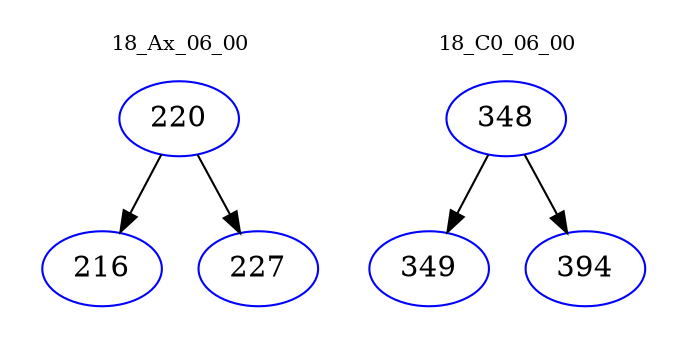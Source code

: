 digraph{
subgraph cluster_0 {
color = white
label = "18_Ax_06_00";
fontsize=10;
T0_220 [label="220", color="blue"]
T0_220 -> T0_216 [color="black"]
T0_216 [label="216", color="blue"]
T0_220 -> T0_227 [color="black"]
T0_227 [label="227", color="blue"]
}
subgraph cluster_1 {
color = white
label = "18_C0_06_00";
fontsize=10;
T1_348 [label="348", color="blue"]
T1_348 -> T1_349 [color="black"]
T1_349 [label="349", color="blue"]
T1_348 -> T1_394 [color="black"]
T1_394 [label="394", color="blue"]
}
}
